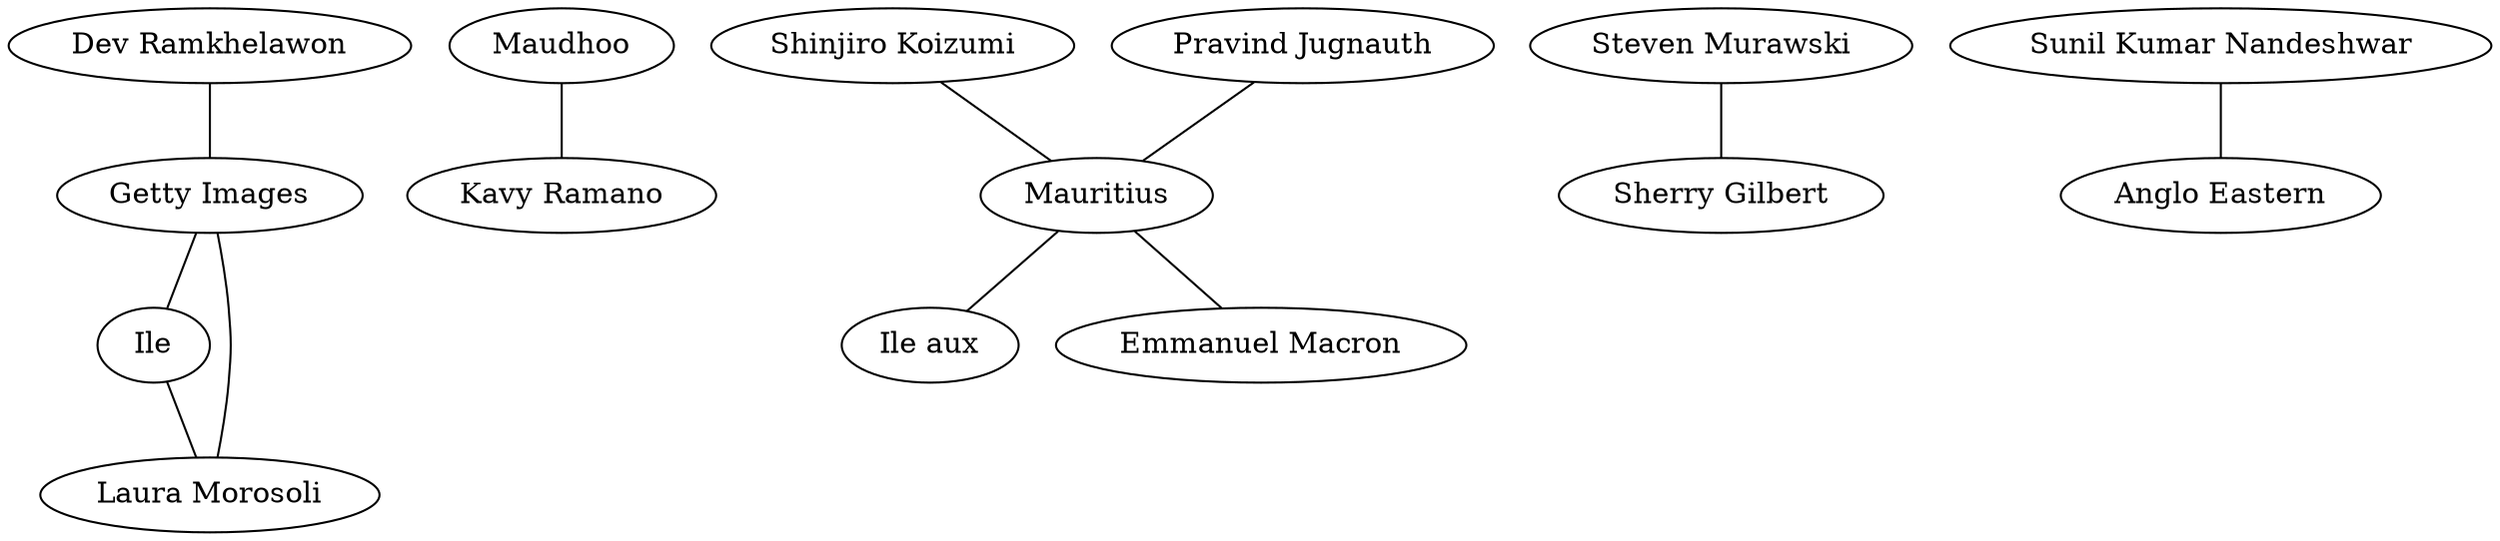 strict graph "2020 Pointe D'Esny  MV Wakashio oil spill" {
	"Dev Ramkhelawon"
	"Getty Images"
	"Dev Ramkhelawon" -- "Getty Images"
	Maudhoo
	"Kavy Ramano"
	Maudhoo -- "Kavy Ramano"
	"Shinjiro Koizumi"
	Mauritius
	"Shinjiro Koizumi" -- Mauritius
	"Ile aux"
	Mauritius -- "Ile aux"
	"Getty Images"
	Ile
	"Getty Images" -- Ile
	"Getty Images"
	"Laura Morosoli"
	"Getty Images" -- "Laura Morosoli"
	"Laura Morosoli"
	Ile -- "Laura Morosoli"
	"Pravind Jugnauth"
	"Pravind Jugnauth" -- Mauritius
	"Steven Murawski"
	"Sherry Gilbert"
	"Steven Murawski" -- "Sherry Gilbert"
	"Emmanuel Macron"
	Mauritius -- "Emmanuel Macron"
	"Sunil Kumar Nandeshwar"
	"Anglo Eastern"
	"Sunil Kumar Nandeshwar" -- "Anglo Eastern"
}
